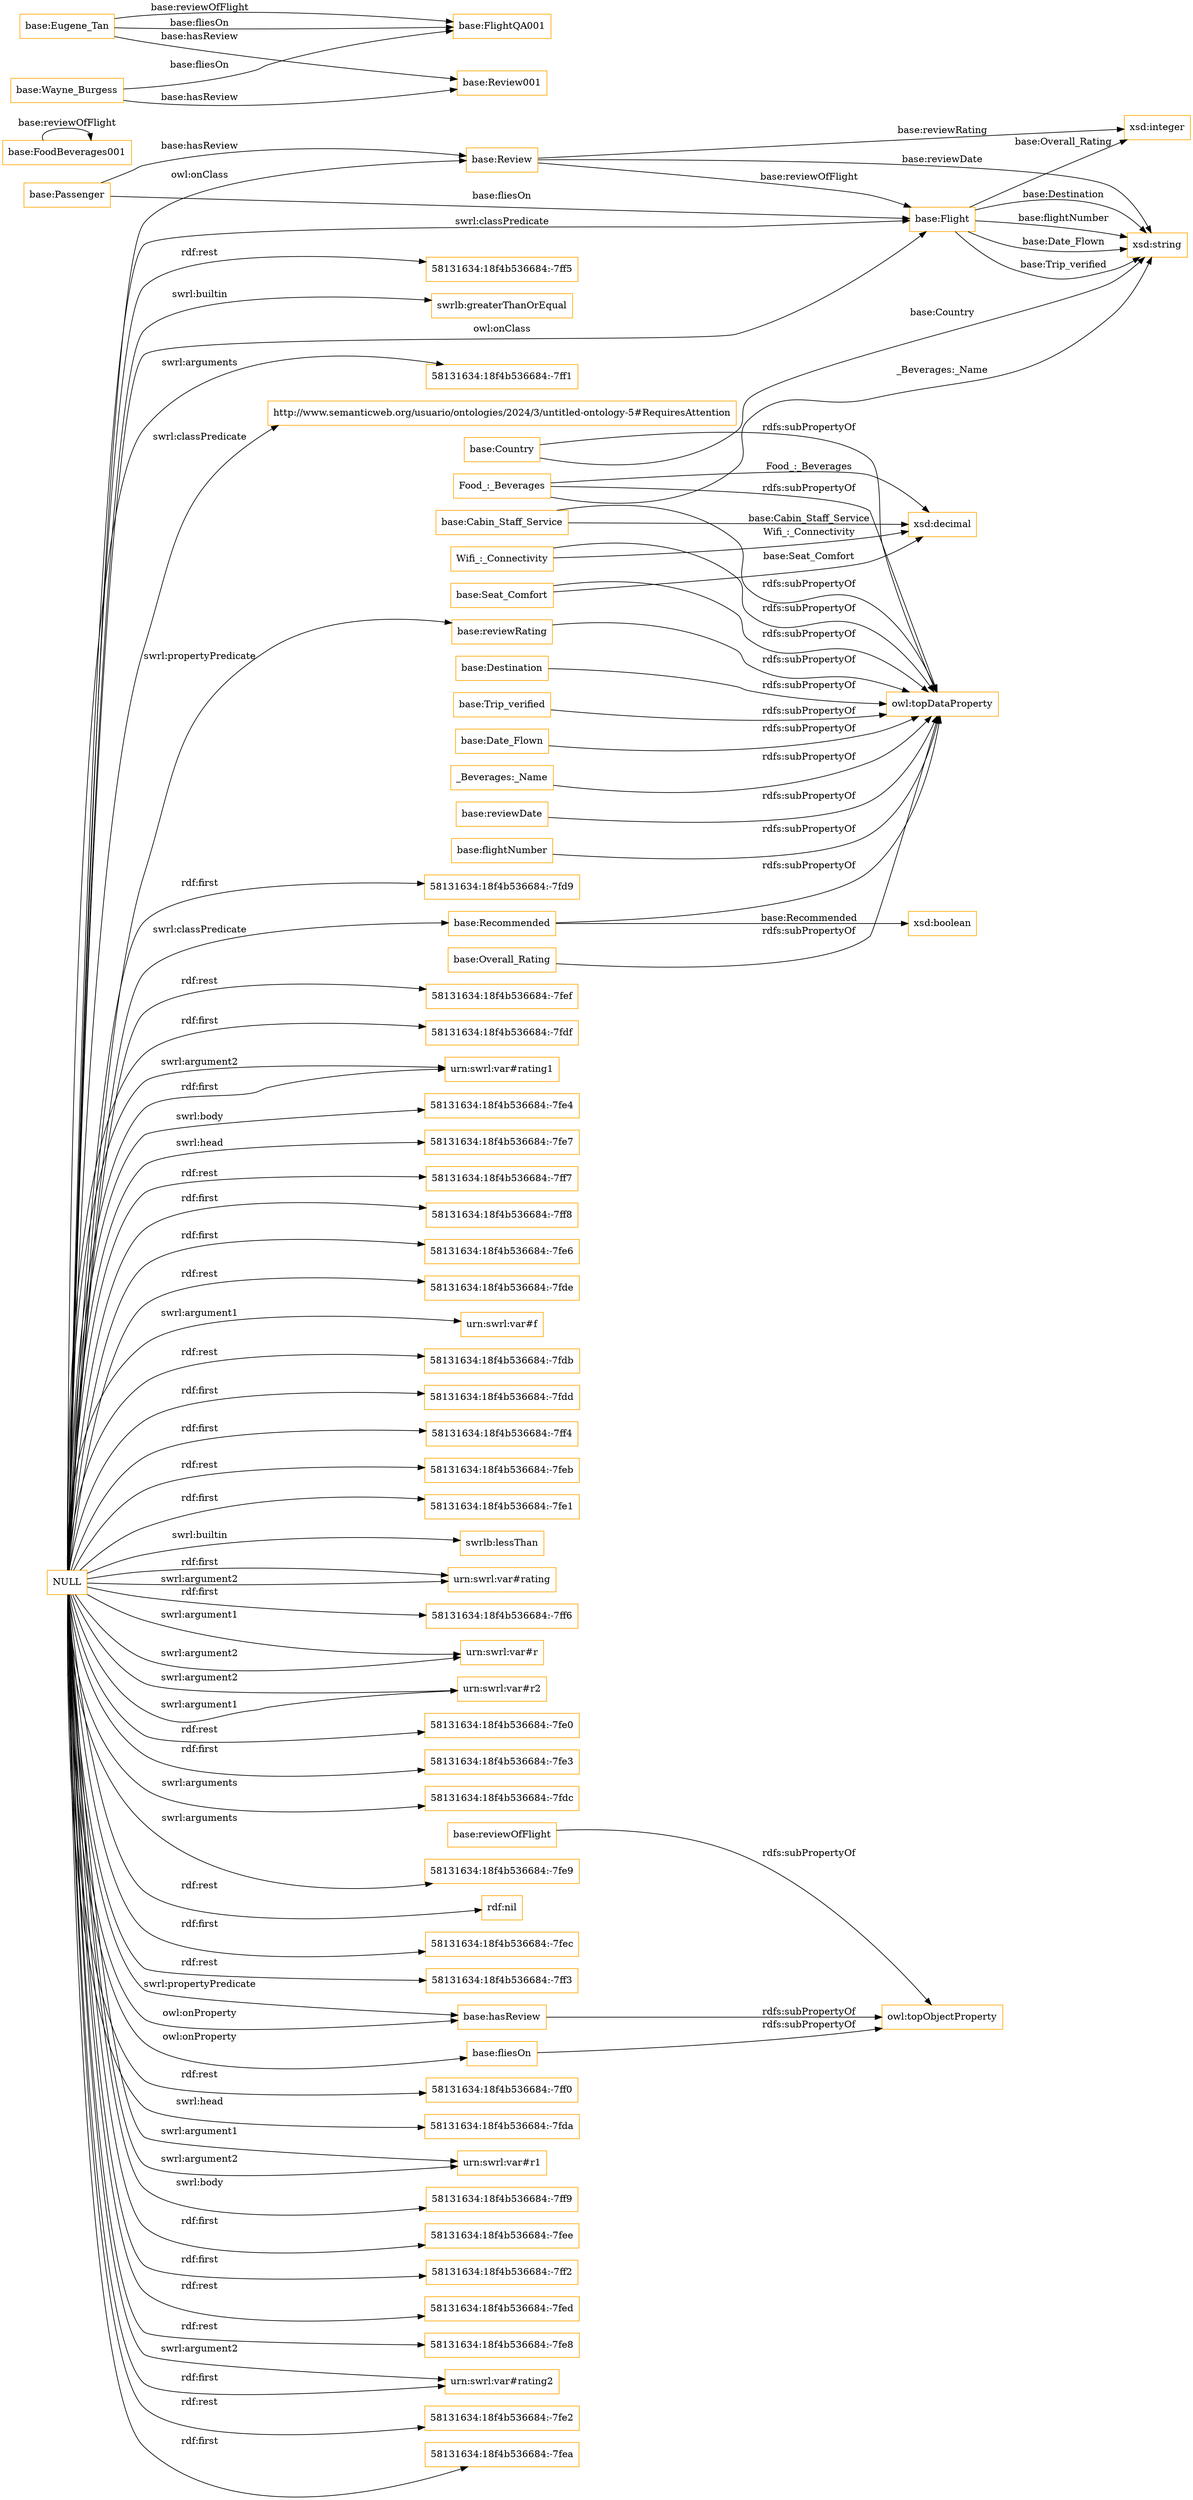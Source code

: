 digraph ar2dtool_diagram { 
rankdir=LR;
size="1501"
node [shape = rectangle, color="orange"]; "http://www.semanticweb.org/usuario/ontologies/2024/3/untitled-ontology-5#RequiresAttention" "base:Passenger" "base:Date_Flown" "base:Cabin_Staff_Service" "base:Country" "base:Seat_Comfort" "Wifi_:_Connectivity" "base:Review" "base:Overall_Rating" "base:Destination" "base:Recommended" "base:Trip_verified" "base:Flight" "Food_:_Beverages" ; /*classes style*/
	"NULL" -> "58131634:18f4b536684:-7fdf" [ label = "rdf:first" ];
	"NULL" -> "urn:swrl:var#rating1" [ label = "rdf:first" ];
	"NULL" -> "58131634:18f4b536684:-7fe4" [ label = "swrl:body" ];
	"NULL" -> "58131634:18f4b536684:-7fe7" [ label = "swrl:head" ];
	"NULL" -> "58131634:18f4b536684:-7ff7" [ label = "rdf:rest" ];
	"NULL" -> "58131634:18f4b536684:-7ff8" [ label = "rdf:first" ];
	"NULL" -> "base:reviewRating" [ label = "swrl:propertyPredicate" ];
	"NULL" -> "58131634:18f4b536684:-7fe6" [ label = "rdf:first" ];
	"NULL" -> "58131634:18f4b536684:-7fde" [ label = "rdf:rest" ];
	"NULL" -> "urn:swrl:var#f" [ label = "swrl:argument1" ];
	"NULL" -> "58131634:18f4b536684:-7fdb" [ label = "rdf:rest" ];
	"NULL" -> "58131634:18f4b536684:-7fdd" [ label = "rdf:first" ];
	"NULL" -> "58131634:18f4b536684:-7ff4" [ label = "rdf:first" ];
	"NULL" -> "58131634:18f4b536684:-7feb" [ label = "rdf:rest" ];
	"NULL" -> "58131634:18f4b536684:-7fe1" [ label = "rdf:first" ];
	"NULL" -> "swrlb:lessThan" [ label = "swrl:builtin" ];
	"NULL" -> "58131634:18f4b536684:-7ff6" [ label = "rdf:first" ];
	"NULL" -> "urn:swrl:var#r" [ label = "swrl:argument2" ];
	"NULL" -> "urn:swrl:var#r2" [ label = "swrl:argument1" ];
	"NULL" -> "58131634:18f4b536684:-7fe0" [ label = "rdf:rest" ];
	"NULL" -> "http://www.semanticweb.org/usuario/ontologies/2024/3/untitled-ontology-5#RequiresAttention" [ label = "swrl:classPredicate" ];
	"NULL" -> "58131634:18f4b536684:-7fe3" [ label = "rdf:first" ];
	"NULL" -> "58131634:18f4b536684:-7fdc" [ label = "swrl:arguments" ];
	"NULL" -> "58131634:18f4b536684:-7fe9" [ label = "swrl:arguments" ];
	"NULL" -> "rdf:nil" [ label = "rdf:rest" ];
	"NULL" -> "58131634:18f4b536684:-7fec" [ label = "rdf:first" ];
	"NULL" -> "base:Review" [ label = "owl:onClass" ];
	"NULL" -> "58131634:18f4b536684:-7ff3" [ label = "rdf:rest" ];
	"NULL" -> "base:hasReview" [ label = "owl:onProperty" ];
	"NULL" -> "base:fliesOn" [ label = "owl:onProperty" ];
	"NULL" -> "58131634:18f4b536684:-7ff0" [ label = "rdf:rest" ];
	"NULL" -> "58131634:18f4b536684:-7fda" [ label = "swrl:head" ];
	"NULL" -> "urn:swrl:var#r1" [ label = "swrl:argument2" ];
	"NULL" -> "urn:swrl:var#rating1" [ label = "swrl:argument2" ];
	"NULL" -> "58131634:18f4b536684:-7ff9" [ label = "swrl:body" ];
	"NULL" -> "58131634:18f4b536684:-7fee" [ label = "rdf:first" ];
	"NULL" -> "58131634:18f4b536684:-7ff2" [ label = "rdf:first" ];
	"NULL" -> "58131634:18f4b536684:-7fed" [ label = "rdf:rest" ];
	"NULL" -> "58131634:18f4b536684:-7fe8" [ label = "rdf:rest" ];
	"NULL" -> "base:Recommended" [ label = "swrl:classPredicate" ];
	"NULL" -> "base:Flight" [ label = "owl:onClass" ];
	"NULL" -> "urn:swrl:var#rating2" [ label = "rdf:first" ];
	"NULL" -> "urn:swrl:var#r1" [ label = "swrl:argument1" ];
	"NULL" -> "58131634:18f4b536684:-7fe2" [ label = "rdf:rest" ];
	"NULL" -> "58131634:18f4b536684:-7fea" [ label = "rdf:first" ];
	"NULL" -> "urn:swrl:var#rating" [ label = "rdf:first" ];
	"NULL" -> "58131634:18f4b536684:-7ff5" [ label = "rdf:rest" ];
	"NULL" -> "base:hasReview" [ label = "swrl:propertyPredicate" ];
	"NULL" -> "urn:swrl:var#rating2" [ label = "swrl:argument2" ];
	"NULL" -> "swrlb:greaterThanOrEqual" [ label = "swrl:builtin" ];
	"NULL" -> "urn:swrl:var#rating" [ label = "swrl:argument2" ];
	"NULL" -> "58131634:18f4b536684:-7ff1" [ label = "swrl:arguments" ];
	"NULL" -> "base:Flight" [ label = "swrl:classPredicate" ];
	"NULL" -> "urn:swrl:var#r2" [ label = "swrl:argument2" ];
	"NULL" -> "58131634:18f4b536684:-7fd9" [ label = "rdf:first" ];
	"NULL" -> "58131634:18f4b536684:-7fef" [ label = "rdf:rest" ];
	"NULL" -> "urn:swrl:var#r" [ label = "swrl:argument1" ];
	"base:Date_Flown" -> "owl:topDataProperty" [ label = "rdfs:subPropertyOf" ];
	"base:Destination" -> "owl:topDataProperty" [ label = "rdfs:subPropertyOf" ];
	"base:hasReview" -> "owl:topObjectProperty" [ label = "rdfs:subPropertyOf" ];
	"base:Seat_Comfort" -> "owl:topDataProperty" [ label = "rdfs:subPropertyOf" ];
	"base:FoodBeverages001" -> "base:FoodBeverages001" [ label = "base:reviewOfFlight" ];
	"base:Trip_verified" -> "owl:topDataProperty" [ label = "rdfs:subPropertyOf" ];
	"_Beverages:_Name" -> "owl:topDataProperty" [ label = "rdfs:subPropertyOf" ];
	"base:reviewOfFlight" -> "owl:topObjectProperty" [ label = "rdfs:subPropertyOf" ];
	"Wifi_:_Connectivity" -> "owl:topDataProperty" [ label = "rdfs:subPropertyOf" ];
	"base:Recommended" -> "owl:topDataProperty" [ label = "rdfs:subPropertyOf" ];
	"base:fliesOn" -> "owl:topObjectProperty" [ label = "rdfs:subPropertyOf" ];
	"base:Country" -> "owl:topDataProperty" [ label = "rdfs:subPropertyOf" ];
	"Food_:_Beverages" -> "owl:topDataProperty" [ label = "rdfs:subPropertyOf" ];
	"base:reviewDate" -> "owl:topDataProperty" [ label = "rdfs:subPropertyOf" ];
	"base:reviewRating" -> "owl:topDataProperty" [ label = "rdfs:subPropertyOf" ];
	"base:Wayne_Burgess" -> "base:Review001" [ label = "base:hasReview" ];
	"base:Wayne_Burgess" -> "base:FlightQA001" [ label = "base:fliesOn" ];
	"base:flightNumber" -> "owl:topDataProperty" [ label = "rdfs:subPropertyOf" ];
	"base:Eugene_Tan" -> "base:FlightQA001" [ label = "base:reviewOfFlight" ];
	"base:Eugene_Tan" -> "base:FlightQA001" [ label = "base:fliesOn" ];
	"base:Eugene_Tan" -> "base:Review001" [ label = "base:hasReview" ];
	"base:Overall_Rating" -> "owl:topDataProperty" [ label = "rdfs:subPropertyOf" ];
	"base:Cabin_Staff_Service" -> "owl:topDataProperty" [ label = "rdfs:subPropertyOf" ];
	"base:Flight" -> "xsd:string" [ label = "base:Trip_verified" ];
	"base:Flight" -> "xsd:string" [ label = "base:Destination" ];
	"base:Flight" -> "xsd:integer" [ label = "base:Overall_Rating" ];
	"base:Seat_Comfort" -> "xsd:decimal" [ label = "base:Seat_Comfort" ];
	"base:Country" -> "xsd:string" [ label = "base:Country" ];
	"base:Review" -> "xsd:integer" [ label = "base:reviewRating" ];
	"base:Flight" -> "xsd:string" [ label = "base:flightNumber" ];
	"base:Passenger" -> "base:Review" [ label = "base:hasReview" ];
	"base:Cabin_Staff_Service" -> "xsd:decimal" [ label = "base:Cabin_Staff_Service" ];
	"base:Review" -> "xsd:string" [ label = "base:reviewDate" ];
	"Wifi_:_Connectivity" -> "xsd:decimal" [ label = "Wifi_:_Connectivity" ];
	"base:Flight" -> "xsd:string" [ label = "base:Date_Flown" ];
	"base:Review" -> "base:Flight" [ label = "base:reviewOfFlight" ];
	"base:Recommended" -> "xsd:boolean" [ label = "base:Recommended" ];
	"Food_:_Beverages" -> "xsd:decimal" [ label = "Food_:_Beverages" ];
	"Food_:_Beverages" -> "xsd:string" [ label = "_Beverages:_Name" ];
	"base:Passenger" -> "base:Flight" [ label = "base:fliesOn" ];

}
